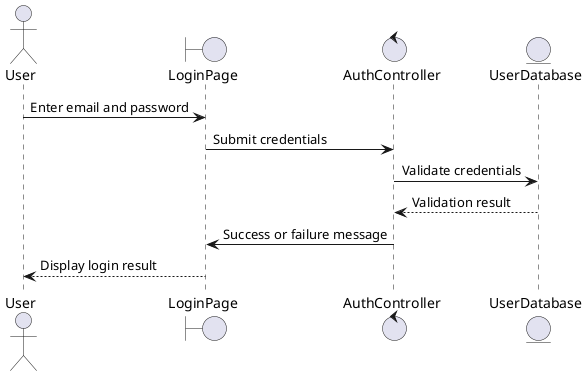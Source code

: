@startuml

' Interaction Diagram for User Login (Sequence Diagram)
actor User
boundary LoginPage
control AuthController
entity UserDatabase

User -> LoginPage: Enter email and password
LoginPage -> AuthController: Submit credentials
AuthController -> UserDatabase: Validate credentials
UserDatabase --> AuthController: Validation result
AuthController -> LoginPage: Success or failure message
LoginPage --> User: Display login result

@enduml
